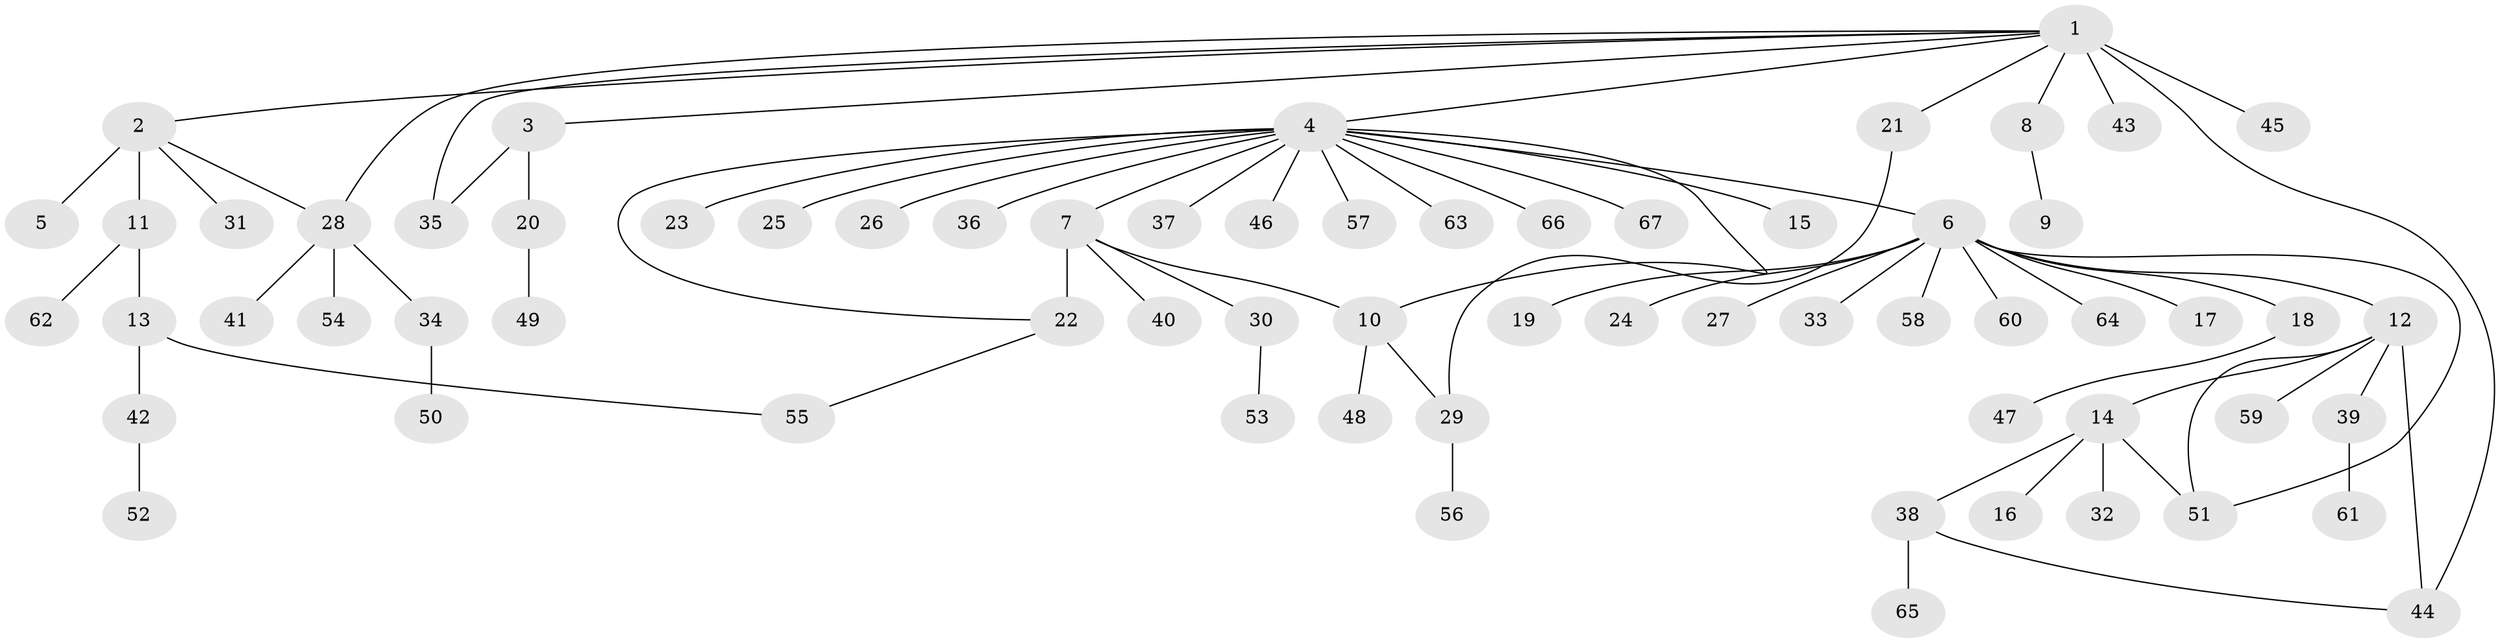 // original degree distribution, {15: 0.007633587786259542, 8: 0.007633587786259542, 4: 0.05343511450381679, 17: 0.007633587786259542, 1: 0.6259541984732825, 13: 0.007633587786259542, 11: 0.007633587786259542, 2: 0.1984732824427481, 3: 0.04580152671755725, 5: 0.015267175572519083, 12: 0.007633587786259542, 9: 0.007633587786259542, 7: 0.007633587786259542}
// Generated by graph-tools (version 1.1) at 2025/35/03/09/25 02:35:21]
// undirected, 67 vertices, 76 edges
graph export_dot {
graph [start="1"]
  node [color=gray90,style=filled];
  1;
  2;
  3;
  4;
  5;
  6;
  7;
  8;
  9;
  10;
  11;
  12;
  13;
  14;
  15;
  16;
  17;
  18;
  19;
  20;
  21;
  22;
  23;
  24;
  25;
  26;
  27;
  28;
  29;
  30;
  31;
  32;
  33;
  34;
  35;
  36;
  37;
  38;
  39;
  40;
  41;
  42;
  43;
  44;
  45;
  46;
  47;
  48;
  49;
  50;
  51;
  52;
  53;
  54;
  55;
  56;
  57;
  58;
  59;
  60;
  61;
  62;
  63;
  64;
  65;
  66;
  67;
  1 -- 2 [weight=1.0];
  1 -- 3 [weight=1.0];
  1 -- 4 [weight=1.0];
  1 -- 8 [weight=1.0];
  1 -- 21 [weight=1.0];
  1 -- 28 [weight=1.0];
  1 -- 35 [weight=1.0];
  1 -- 43 [weight=1.0];
  1 -- 44 [weight=1.0];
  1 -- 45 [weight=5.0];
  2 -- 5 [weight=3.0];
  2 -- 11 [weight=1.0];
  2 -- 28 [weight=1.0];
  2 -- 31 [weight=1.0];
  3 -- 20 [weight=1.0];
  3 -- 35 [weight=1.0];
  4 -- 6 [weight=1.0];
  4 -- 7 [weight=1.0];
  4 -- 10 [weight=1.0];
  4 -- 15 [weight=1.0];
  4 -- 22 [weight=1.0];
  4 -- 23 [weight=1.0];
  4 -- 25 [weight=1.0];
  4 -- 26 [weight=1.0];
  4 -- 36 [weight=1.0];
  4 -- 37 [weight=1.0];
  4 -- 46 [weight=1.0];
  4 -- 57 [weight=1.0];
  4 -- 63 [weight=1.0];
  4 -- 66 [weight=1.0];
  4 -- 67 [weight=1.0];
  6 -- 12 [weight=1.0];
  6 -- 17 [weight=1.0];
  6 -- 18 [weight=1.0];
  6 -- 19 [weight=1.0];
  6 -- 24 [weight=1.0];
  6 -- 27 [weight=1.0];
  6 -- 33 [weight=1.0];
  6 -- 51 [weight=1.0];
  6 -- 58 [weight=1.0];
  6 -- 60 [weight=1.0];
  6 -- 64 [weight=1.0];
  7 -- 10 [weight=1.0];
  7 -- 22 [weight=6.0];
  7 -- 30 [weight=1.0];
  7 -- 40 [weight=1.0];
  8 -- 9 [weight=2.0];
  10 -- 29 [weight=1.0];
  10 -- 48 [weight=1.0];
  11 -- 13 [weight=1.0];
  11 -- 62 [weight=1.0];
  12 -- 14 [weight=1.0];
  12 -- 39 [weight=1.0];
  12 -- 44 [weight=6.0];
  12 -- 51 [weight=1.0];
  12 -- 59 [weight=1.0];
  13 -- 42 [weight=1.0];
  13 -- 55 [weight=1.0];
  14 -- 16 [weight=1.0];
  14 -- 32 [weight=4.0];
  14 -- 38 [weight=1.0];
  14 -- 51 [weight=1.0];
  18 -- 47 [weight=1.0];
  20 -- 49 [weight=2.0];
  21 -- 29 [weight=1.0];
  22 -- 55 [weight=1.0];
  28 -- 34 [weight=2.0];
  28 -- 41 [weight=1.0];
  28 -- 54 [weight=1.0];
  29 -- 56 [weight=1.0];
  30 -- 53 [weight=1.0];
  34 -- 50 [weight=1.0];
  38 -- 44 [weight=1.0];
  38 -- 65 [weight=1.0];
  39 -- 61 [weight=1.0];
  42 -- 52 [weight=3.0];
}
